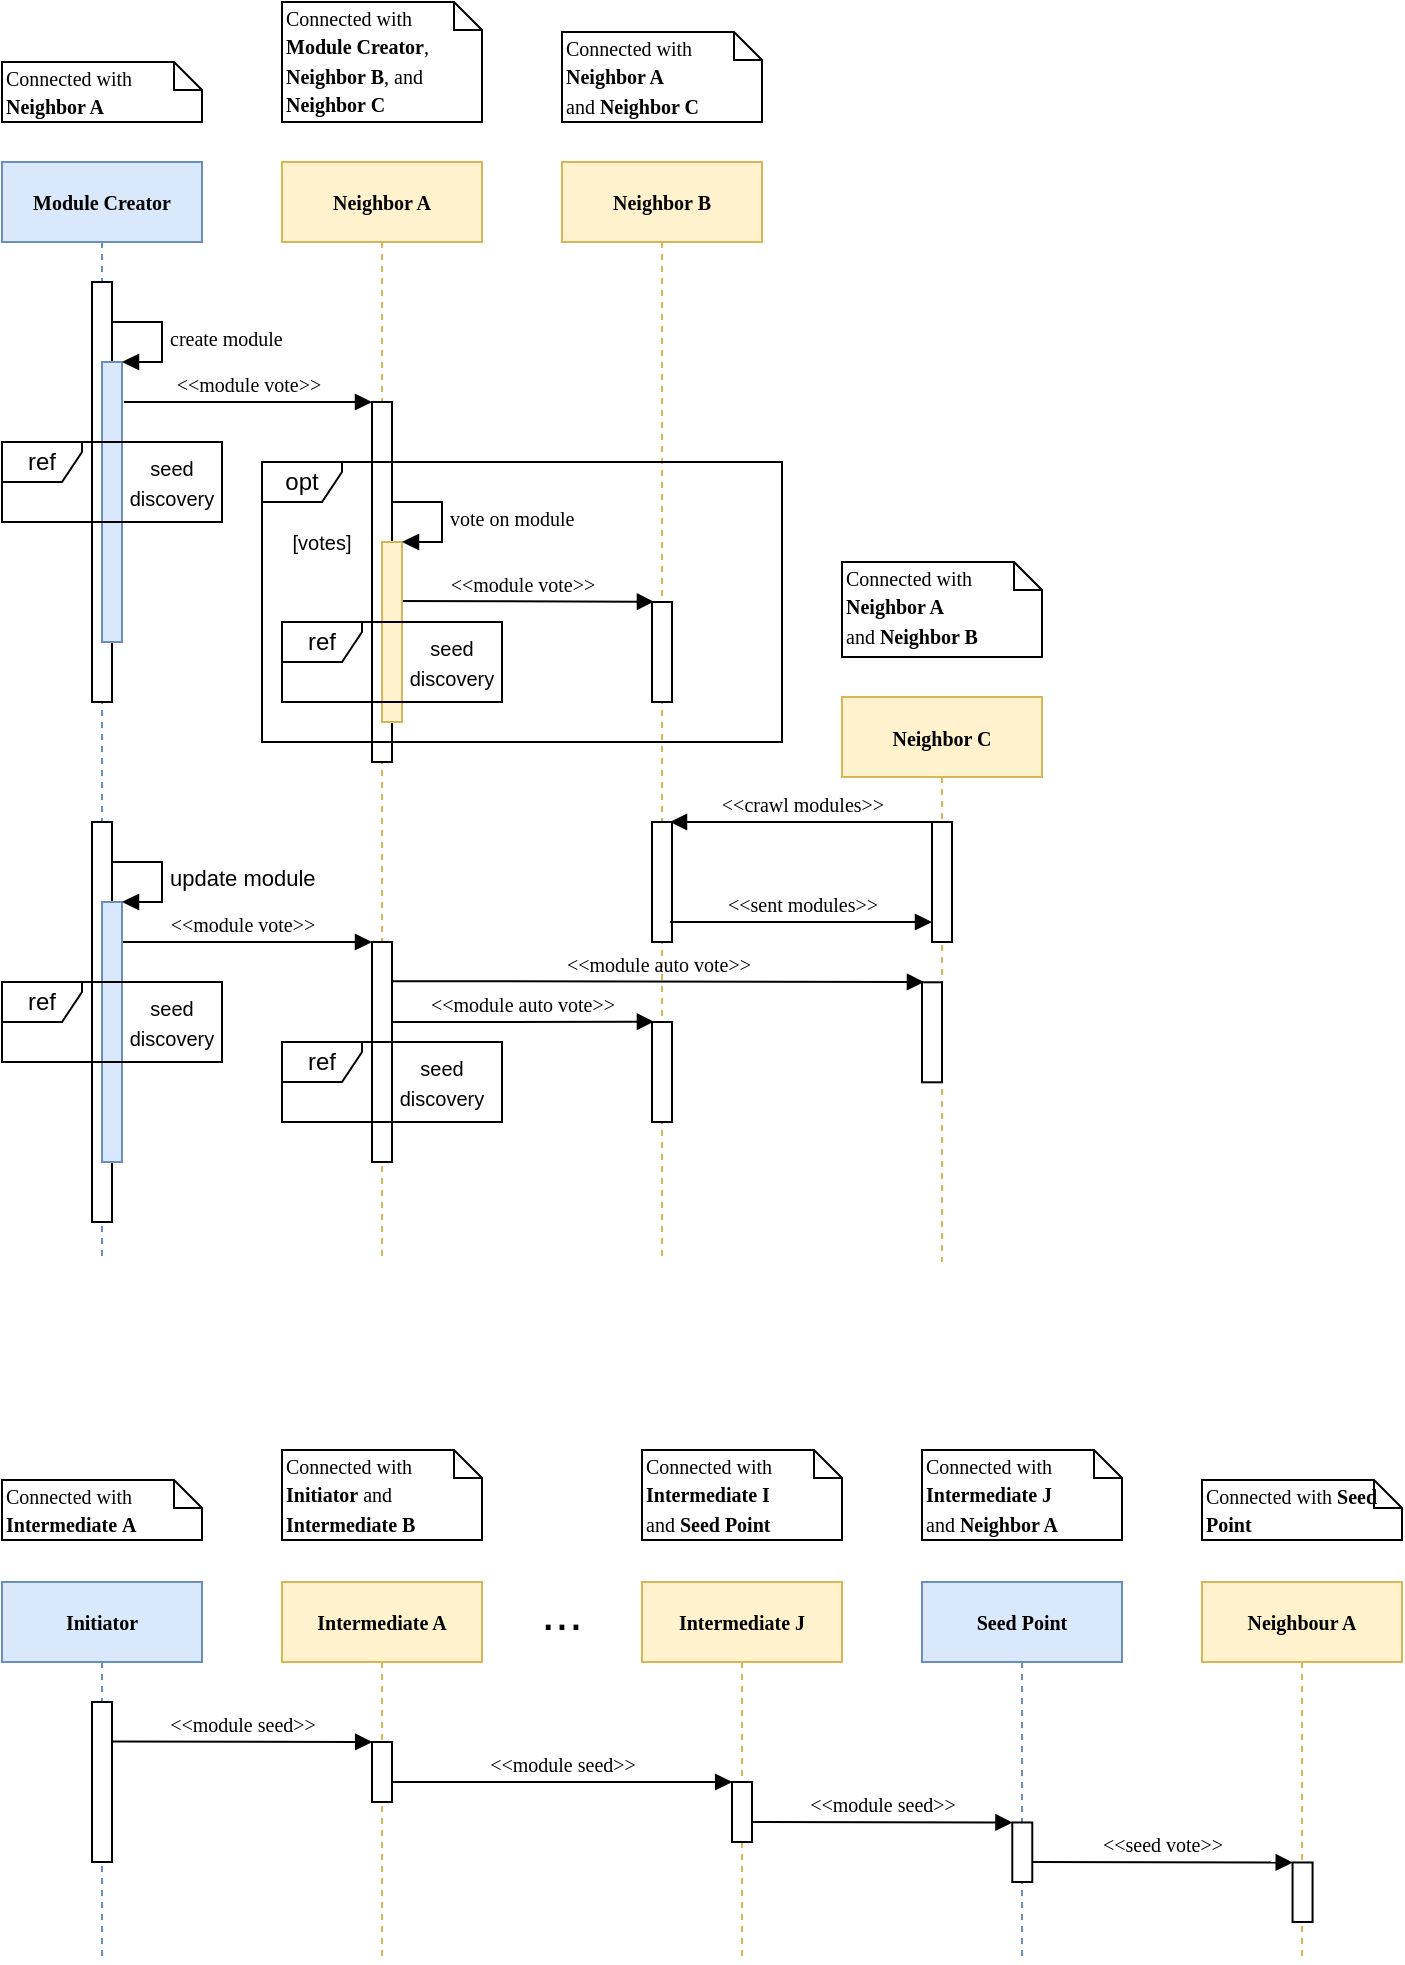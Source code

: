 <mxfile version="12.4.2" type="device" pages="1"><diagram name="Page-1" id="13e1069c-82ec-6db2-03f1-153e76fe0fe0"><mxGraphModel dx="932" dy="617" grid="1" gridSize="10" guides="1" tooltips="1" connect="1" arrows="1" fold="1" page="1" pageScale="1" pageWidth="1169" pageHeight="827" background="#ffffff" math="0" shadow="0"><root><mxCell id="0"/><mxCell id="1" parent="0"/><mxCell id="7baba1c4bc27f4b0-2" value="&lt;b&gt;&lt;font style=&quot;font-size: 10px&quot;&gt;Neighbor A&lt;/font&gt;&lt;/b&gt;" style="shape=umlLifeline;perimeter=lifelinePerimeter;whiteSpace=wrap;html=1;container=1;collapsible=0;recursiveResize=0;outlineConnect=0;rounded=0;shadow=0;comic=0;labelBackgroundColor=none;strokeWidth=1;fontFamily=Verdana;fontSize=12;align=center;fillColor=#fff2cc;strokeColor=#d6b656;" parent="1" vertex="1"><mxGeometry x="240" y="80" width="100" height="550" as="geometry"/></mxCell><mxCell id="7baba1c4bc27f4b0-10" value="" style="html=1;points=[];perimeter=orthogonalPerimeter;rounded=0;shadow=0;comic=0;labelBackgroundColor=none;strokeWidth=1;fontFamily=Verdana;fontSize=12;align=center;" parent="7baba1c4bc27f4b0-2" vertex="1"><mxGeometry x="45" y="120" width="10" height="180" as="geometry"/></mxCell><mxCell id="7baba1c4bc27f4b0-3" value="&lt;b&gt;&lt;font style=&quot;font-size: 10px&quot;&gt;Neighbor B&lt;/font&gt;&lt;/b&gt;" style="shape=umlLifeline;perimeter=lifelinePerimeter;whiteSpace=wrap;html=1;container=1;collapsible=0;recursiveResize=0;outlineConnect=0;rounded=0;shadow=0;comic=0;labelBackgroundColor=none;strokeWidth=1;fontFamily=Verdana;fontSize=12;align=center;fillColor=#fff2cc;strokeColor=#d6b656;" parent="1" vertex="1"><mxGeometry x="380" y="80" width="100" height="550" as="geometry"/></mxCell><mxCell id="7baba1c4bc27f4b0-13" value="" style="html=1;points=[];perimeter=orthogonalPerimeter;rounded=0;shadow=0;comic=0;labelBackgroundColor=none;strokeWidth=1;fontFamily=Verdana;fontSize=12;align=center;" parent="7baba1c4bc27f4b0-3" vertex="1"><mxGeometry x="45" y="220" width="10" height="50" as="geometry"/></mxCell><mxCell id="W-V6X0qJg2OzQIbqIlA1-2" value="" style="html=1;points=[];perimeter=orthogonalPerimeter;rounded=0;shadow=0;comic=0;labelBackgroundColor=none;strokeWidth=1;fontFamily=Verdana;fontSize=12;align=center;" parent="7baba1c4bc27f4b0-3" vertex="1"><mxGeometry x="45" y="330" width="10" height="60" as="geometry"/></mxCell><mxCell id="W-V6X0qJg2OzQIbqIlA1-26" value="" style="html=1;points=[];perimeter=orthogonalPerimeter;rounded=0;shadow=0;comic=0;labelBackgroundColor=none;strokeWidth=1;fontFamily=Verdana;fontSize=12;align=center;" parent="7baba1c4bc27f4b0-3" vertex="1"><mxGeometry x="45" y="430" width="10" height="50" as="geometry"/></mxCell><mxCell id="7baba1c4bc27f4b0-4" value="&lt;b&gt;&lt;font style=&quot;font-size: 10px&quot;&gt;Neighbor C&lt;/font&gt;&lt;/b&gt;" style="shape=umlLifeline;perimeter=lifelinePerimeter;whiteSpace=wrap;html=1;container=1;collapsible=0;recursiveResize=0;outlineConnect=0;rounded=0;shadow=0;comic=0;labelBackgroundColor=none;strokeWidth=1;fontFamily=Verdana;fontSize=12;align=center;fillColor=#fff2cc;strokeColor=#d6b656;" parent="1" vertex="1"><mxGeometry x="520" y="347.5" width="100" height="282.5" as="geometry"/></mxCell><mxCell id="7baba1c4bc27f4b0-22" value="" style="html=1;points=[];perimeter=orthogonalPerimeter;rounded=0;shadow=0;comic=0;labelBackgroundColor=none;strokeWidth=1;fontFamily=Verdana;fontSize=12;align=center;" parent="7baba1c4bc27f4b0-4" vertex="1"><mxGeometry x="45" y="62.5" width="10" height="60" as="geometry"/></mxCell><mxCell id="7baba1c4bc27f4b0-8" value="&lt;b&gt;&lt;font style=&quot;font-size: 10px&quot;&gt;Module Creator&lt;/font&gt;&lt;/b&gt;" style="shape=umlLifeline;perimeter=lifelinePerimeter;whiteSpace=wrap;html=1;container=1;collapsible=0;recursiveResize=0;outlineConnect=0;rounded=0;shadow=0;comic=0;labelBackgroundColor=none;strokeWidth=1;fontFamily=Verdana;fontSize=12;align=center;fillColor=#dae8fc;strokeColor=#6c8ebf;" parent="1" vertex="1"><mxGeometry x="100" y="80" width="100" height="550" as="geometry"/></mxCell><mxCell id="7baba1c4bc27f4b0-9" value="" style="html=1;points=[];perimeter=orthogonalPerimeter;rounded=0;shadow=0;comic=0;labelBackgroundColor=none;strokeWidth=1;fontFamily=Verdana;fontSize=12;align=center;" parent="7baba1c4bc27f4b0-8" vertex="1"><mxGeometry x="45" y="60" width="10" height="210" as="geometry"/></mxCell><mxCell id="W-V6X0qJg2OzQIbqIlA1-43" value="" style="html=1;points=[];perimeter=orthogonalPerimeter;rounded=0;fillColor=#dae8fc;strokeColor=#6c8ebf;" parent="7baba1c4bc27f4b0-8" vertex="1"><mxGeometry x="50" y="100" width="10" height="140" as="geometry"/></mxCell><mxCell id="W-V6X0qJg2OzQIbqIlA1-44" value="&lt;font size=&quot;1&quot; face=&quot;Verdana&quot;&gt;create module&lt;/font&gt;" style="edgeStyle=orthogonalEdgeStyle;html=1;align=left;spacingLeft=2;endArrow=block;rounded=0;entryX=1;entryY=0;" parent="7baba1c4bc27f4b0-8" target="W-V6X0qJg2OzQIbqIlA1-43" edge="1"><mxGeometry relative="1" as="geometry"><mxPoint x="55" y="80" as="sourcePoint"/><Array as="points"><mxPoint x="80" y="80"/></Array></mxGeometry></mxCell><mxCell id="7baba1c4bc27f4b0-11" value="&lt;font style=&quot;font-size: 10px&quot;&gt;&amp;lt;&amp;lt;module vote&amp;gt;&amp;gt;&lt;/font&gt;" style="html=1;verticalAlign=bottom;endArrow=block;entryX=0;entryY=0;labelBackgroundColor=none;fontFamily=Verdana;fontSize=12;" parent="1" target="7baba1c4bc27f4b0-10" edge="1"><mxGeometry relative="1" as="geometry"><mxPoint x="161" y="200" as="sourcePoint"/></mxGeometry></mxCell><mxCell id="7baba1c4bc27f4b0-40" value="&lt;font style=&quot;font-size: 10px&quot;&gt;Connected with &lt;b&gt;Neighbor A&lt;/b&gt;&lt;/font&gt;" style="shape=note;whiteSpace=wrap;html=1;size=14;verticalAlign=top;align=left;spacingTop=-6;rounded=0;shadow=0;comic=0;labelBackgroundColor=none;strokeWidth=1;fontFamily=Verdana;fontSize=12" parent="1" vertex="1"><mxGeometry x="100" y="30" width="100" height="30" as="geometry"/></mxCell><mxCell id="7baba1c4bc27f4b0-41" value="&lt;font style=&quot;font-size: 10px&quot;&gt;Connected with&lt;br&gt;&lt;b&gt;Module Creator&lt;/b&gt;,&lt;br&gt;&lt;b&gt;Neighbor B&lt;/b&gt;, and&lt;br&gt;&lt;b&gt;Neighbor C&lt;/b&gt;&lt;br&gt;&lt;/font&gt;" style="shape=note;whiteSpace=wrap;html=1;size=14;verticalAlign=top;align=left;spacingTop=-6;rounded=0;shadow=0;comic=0;labelBackgroundColor=none;strokeWidth=1;fontFamily=Verdana;fontSize=12" parent="1" vertex="1"><mxGeometry x="240" width="100" height="60" as="geometry"/></mxCell><mxCell id="7baba1c4bc27f4b0-42" value="&lt;font style=&quot;font-size: 10px&quot;&gt;Connected with &lt;b&gt;Neighbor A&lt;br&gt;&lt;/b&gt;and &lt;b&gt;Neighbor C&lt;/b&gt;&lt;/font&gt;" style="shape=note;whiteSpace=wrap;html=1;size=14;verticalAlign=top;align=left;spacingTop=-6;rounded=0;shadow=0;comic=0;labelBackgroundColor=none;strokeWidth=1;fontFamily=Verdana;fontSize=12" parent="1" vertex="1"><mxGeometry x="380" y="15" width="100" height="45" as="geometry"/></mxCell><mxCell id="7baba1c4bc27f4b0-43" value="&lt;font style=&quot;font-size: 10px&quot;&gt;Connected with &lt;b&gt;Neighbor A&lt;/b&gt;&amp;nbsp;&lt;br&gt;and&amp;nbsp;&lt;b&gt;Neighbor B&lt;/b&gt;&lt;/font&gt;" style="shape=note;whiteSpace=wrap;html=1;size=14;verticalAlign=top;align=left;spacingTop=-6;rounded=0;shadow=0;comic=0;labelBackgroundColor=none;strokeWidth=1;fontFamily=Verdana;fontSize=12" parent="1" vertex="1"><mxGeometry x="520" y="280" width="100" height="47.5" as="geometry"/></mxCell><mxCell id="W-V6X0qJg2OzQIbqIlA1-3" value="&lt;font style=&quot;font-size: 10px&quot;&gt;&amp;lt;&amp;lt;crawl modules&amp;gt;&amp;gt;&lt;/font&gt;" style="html=1;verticalAlign=bottom;endArrow=none;labelBackgroundColor=none;fontFamily=Verdana;fontSize=12;elbow=horizontal;exitX=0.9;exitY=0;exitDx=0;exitDy=0;exitPerimeter=0;entryX=0;entryY=0;entryDx=0;entryDy=0;entryPerimeter=0;startArrow=block;startFill=1;endFill=0;" parent="1" source="W-V6X0qJg2OzQIbqIlA1-2" target="7baba1c4bc27f4b0-22" edge="1"><mxGeometry relative="1" as="geometry"><mxPoint x="690" y="440" as="sourcePoint"/><mxPoint x="560" y="410" as="targetPoint"/></mxGeometry></mxCell><mxCell id="W-V6X0qJg2OzQIbqIlA1-4" value="&lt;font style=&quot;font-size: 10px&quot;&gt;&amp;lt;&amp;lt;sent modules&amp;gt;&amp;gt;&lt;/font&gt;" style="html=1;verticalAlign=bottom;endArrow=block;labelBackgroundColor=none;fontFamily=Verdana;fontSize=12;elbow=vertical;startArrow=none;startFill=0;endFill=1;" parent="1" edge="1"><mxGeometry relative="1" as="geometry"><mxPoint x="434" y="460" as="sourcePoint"/><mxPoint x="565" y="460" as="targetPoint"/></mxGeometry></mxCell><mxCell id="W-V6X0qJg2OzQIbqIlA1-6" value="&lt;font style=&quot;font-size: 10px&quot;&gt;[votes]&lt;/font&gt;" style="text;html=1;strokeColor=none;fillColor=none;align=center;verticalAlign=middle;whiteSpace=wrap;rounded=0;" parent="1" vertex="1"><mxGeometry x="240" y="260" width="40" height="20" as="geometry"/></mxCell><mxCell id="W-V6X0qJg2OzQIbqIlA1-7" value="&lt;font style=&quot;font-size: 10px&quot;&gt;&amp;lt;&amp;lt;module vote&amp;gt;&amp;gt;&lt;/font&gt;" style="html=1;verticalAlign=bottom;endArrow=block;entryX=0.097;entryY=-0.003;labelBackgroundColor=none;fontFamily=Verdana;fontSize=12;exitX=0.924;exitY=0.553;exitDx=0;exitDy=0;exitPerimeter=0;entryDx=0;entryDy=0;entryPerimeter=0;" parent="1" source="7baba1c4bc27f4b0-10" target="7baba1c4bc27f4b0-13" edge="1"><mxGeometry relative="1" as="geometry"><mxPoint x="320" y="330.0" as="sourcePoint"/><mxPoint x="450" y="330.0" as="targetPoint"/></mxGeometry></mxCell><mxCell id="W-V6X0qJg2OzQIbqIlA1-10" value="ref" style="shape=umlFrame;whiteSpace=wrap;html=1;rounded=0;width=40;height=20;" parent="1" vertex="1"><mxGeometry x="100" y="220" width="110" height="40" as="geometry"/></mxCell><mxCell id="W-V6X0qJg2OzQIbqIlA1-12" value="&lt;span style=&quot;font-size: 10px&quot;&gt;seed discovery&lt;/span&gt;" style="text;html=1;strokeColor=none;fillColor=none;align=center;verticalAlign=middle;whiteSpace=wrap;rounded=0;" parent="1" vertex="1"><mxGeometry x="160" y="230" width="50" height="20" as="geometry"/></mxCell><mxCell id="W-V6X0qJg2OzQIbqIlA1-25" value="" style="html=1;points=[];perimeter=orthogonalPerimeter;rounded=0;shadow=0;comic=0;labelBackgroundColor=none;strokeWidth=1;fontFamily=Verdana;fontSize=12;align=center;" parent="1" vertex="1"><mxGeometry x="285" y="470" width="10" height="110" as="geometry"/></mxCell><mxCell id="W-V6X0qJg2OzQIbqIlA1-27" value="" style="html=1;points=[];perimeter=orthogonalPerimeter;rounded=0;shadow=0;comic=0;labelBackgroundColor=none;strokeWidth=1;fontFamily=Verdana;fontSize=12;align=center;" parent="1" vertex="1"><mxGeometry x="145" y="410" width="10" height="200" as="geometry"/></mxCell><mxCell id="W-V6X0qJg2OzQIbqIlA1-28" value="&lt;font style=&quot;font-size: 10px&quot;&gt;&amp;lt;&amp;lt;module vote&amp;gt;&amp;gt;&lt;/font&gt;" style="html=1;verticalAlign=bottom;endArrow=block;entryX=0;entryY=0;labelBackgroundColor=none;fontFamily=Verdana;fontSize=12;" parent="1" source="W-V6X0qJg2OzQIbqIlA1-27" target="W-V6X0qJg2OzQIbqIlA1-25" edge="1"><mxGeometry relative="1" as="geometry"><mxPoint x="220" y="480" as="sourcePoint"/></mxGeometry></mxCell><mxCell id="W-V6X0qJg2OzQIbqIlA1-30" value="&lt;font style=&quot;font-size: 10px&quot;&gt;&amp;lt;&amp;lt;module auto vote&amp;gt;&amp;gt;&lt;/font&gt;" style="html=1;verticalAlign=bottom;endArrow=block;entryX=0.097;entryY=-0.003;labelBackgroundColor=none;fontFamily=Verdana;fontSize=12;entryDx=0;entryDy=0;entryPerimeter=0;exitX=1;exitY=0.364;exitDx=0;exitDy=0;exitPerimeter=0;" parent="1" source="W-V6X0qJg2OzQIbqIlA1-25" target="W-V6X0qJg2OzQIbqIlA1-26" edge="1"><mxGeometry relative="1" as="geometry"><mxPoint x="320" y="510" as="sourcePoint"/><mxPoint x="450" y="600.0" as="targetPoint"/></mxGeometry></mxCell><mxCell id="W-V6X0qJg2OzQIbqIlA1-32" value="ref" style="shape=umlFrame;whiteSpace=wrap;html=1;rounded=0;width=40;height=20;" parent="1" vertex="1"><mxGeometry x="240" y="520" width="110" height="40" as="geometry"/></mxCell><mxCell id="W-V6X0qJg2OzQIbqIlA1-34" value="&lt;span style=&quot;font-size: 10px&quot;&gt;seed discovery&lt;/span&gt;" style="text;html=1;strokeColor=none;fillColor=none;align=center;verticalAlign=middle;whiteSpace=wrap;rounded=0;" parent="1" vertex="1"><mxGeometry x="300" y="530" width="40" height="20" as="geometry"/></mxCell><mxCell id="W-V6X0qJg2OzQIbqIlA1-45" value="" style="html=1;points=[];perimeter=orthogonalPerimeter;rounded=0;fillColor=#fff2cc;strokeColor=#d6b656;" parent="1" vertex="1"><mxGeometry x="290" y="270" width="10" height="90" as="geometry"/></mxCell><mxCell id="W-V6X0qJg2OzQIbqIlA1-46" value="&lt;font face=&quot;Verdana&quot; style=&quot;font-size: 10px&quot;&gt;vote on module&lt;/font&gt;" style="edgeStyle=orthogonalEdgeStyle;html=1;align=left;spacingLeft=2;endArrow=block;rounded=0;entryX=1;entryY=0;" parent="1" target="W-V6X0qJg2OzQIbqIlA1-45" edge="1"><mxGeometry relative="1" as="geometry"><mxPoint x="295" y="250" as="sourcePoint"/><Array as="points"><mxPoint x="320" y="250"/></Array></mxGeometry></mxCell><mxCell id="W-V6X0qJg2OzQIbqIlA1-11" value="ref" style="shape=umlFrame;whiteSpace=wrap;html=1;rounded=0;width=40;height=20;" parent="1" vertex="1"><mxGeometry x="240" y="310" width="110" height="40" as="geometry"/></mxCell><mxCell id="W-V6X0qJg2OzQIbqIlA1-13" value="&lt;span style=&quot;font-size: 10px&quot;&gt;seed discovery&lt;/span&gt;" style="text;html=1;strokeColor=none;fillColor=none;align=center;verticalAlign=middle;whiteSpace=wrap;rounded=0;" parent="1" vertex="1"><mxGeometry x="300" y="320" width="50" height="20" as="geometry"/></mxCell><mxCell id="W-V6X0qJg2OzQIbqIlA1-54" value="" style="html=1;points=[];perimeter=orthogonalPerimeter;rounded=0;fillColor=#dae8fc;strokeColor=#6c8ebf;" parent="1" vertex="1"><mxGeometry x="150" y="450" width="10" height="130" as="geometry"/></mxCell><mxCell id="W-V6X0qJg2OzQIbqIlA1-55" value="update module" style="edgeStyle=orthogonalEdgeStyle;html=1;align=left;spacingLeft=2;endArrow=block;rounded=0;entryX=1;entryY=0;" parent="1" target="W-V6X0qJg2OzQIbqIlA1-54" edge="1"><mxGeometry relative="1" as="geometry"><mxPoint x="155" y="430" as="sourcePoint"/><Array as="points"><mxPoint x="180" y="430"/></Array></mxGeometry></mxCell><mxCell id="W-V6X0qJg2OzQIbqIlA1-31" value="ref" style="shape=umlFrame;whiteSpace=wrap;html=1;rounded=0;width=40;height=20;" parent="1" vertex="1"><mxGeometry x="100" y="490" width="110" height="40" as="geometry"/></mxCell><mxCell id="W-V6X0qJg2OzQIbqIlA1-33" value="&lt;span style=&quot;font-size: 10px&quot;&gt;seed discovery&lt;/span&gt;" style="text;html=1;strokeColor=none;fillColor=none;align=center;verticalAlign=middle;whiteSpace=wrap;rounded=0;" parent="1" vertex="1"><mxGeometry x="160" y="500" width="50" height="20" as="geometry"/></mxCell><mxCell id="W-V6X0qJg2OzQIbqIlA1-58" value="" style="html=1;points=[];perimeter=orthogonalPerimeter;rounded=0;shadow=0;comic=0;labelBackgroundColor=none;strokeWidth=1;fontFamily=Verdana;fontSize=12;align=center;" parent="1" vertex="1"><mxGeometry x="560" y="490.15" width="10" height="50" as="geometry"/></mxCell><mxCell id="W-V6X0qJg2OzQIbqIlA1-59" value="&lt;font style=&quot;font-size: 10px&quot;&gt;&amp;lt;&amp;lt;module auto vote&amp;gt;&amp;gt;&lt;/font&gt;" style="html=1;verticalAlign=bottom;endArrow=block;entryX=0.097;entryY=-0.003;labelBackgroundColor=none;fontFamily=Verdana;fontSize=12;entryDx=0;entryDy=0;entryPerimeter=0;exitX=1.017;exitY=0.178;exitDx=0;exitDy=0;exitPerimeter=0;" parent="1" source="W-V6X0qJg2OzQIbqIlA1-25" target="W-V6X0qJg2OzQIbqIlA1-58" edge="1"><mxGeometry relative="1" as="geometry"><mxPoint x="310" y="490" as="sourcePoint"/><mxPoint x="585" y="580.15" as="targetPoint"/></mxGeometry></mxCell><mxCell id="W-V6X0qJg2OzQIbqIlA1-61" value="&lt;font style=&quot;font-size: 10px&quot; face=&quot;Verdana&quot;&gt;&lt;b&gt;Initiator&lt;/b&gt;&lt;/font&gt;" style="shape=umlLifeline;perimeter=lifelinePerimeter;whiteSpace=wrap;html=1;container=1;collapsible=0;recursiveResize=0;outlineConnect=0;rounded=0;fillColor=#dae8fc;strokeColor=#6c8ebf;" parent="1" vertex="1"><mxGeometry x="100" y="790" width="100" height="190" as="geometry"/></mxCell><mxCell id="W-V6X0qJg2OzQIbqIlA1-70" value="" style="html=1;points=[];perimeter=orthogonalPerimeter;rounded=0;" parent="W-V6X0qJg2OzQIbqIlA1-61" vertex="1"><mxGeometry x="45" y="60" width="10" height="80" as="geometry"/></mxCell><mxCell id="W-V6X0qJg2OzQIbqIlA1-62" value="&lt;b&gt;&lt;font style=&quot;font-size: 10px&quot; face=&quot;Verdana&quot;&gt;Intermediate A&lt;/font&gt;&lt;/b&gt;" style="shape=umlLifeline;perimeter=lifelinePerimeter;whiteSpace=wrap;html=1;container=1;collapsible=0;recursiveResize=0;outlineConnect=0;rounded=0;fillColor=#fff2cc;strokeColor=#d6b656;" parent="1" vertex="1"><mxGeometry x="240" y="790" width="100" height="190" as="geometry"/></mxCell><mxCell id="W-V6X0qJg2OzQIbqIlA1-71" value="" style="html=1;points=[];perimeter=orthogonalPerimeter;rounded=0;" parent="W-V6X0qJg2OzQIbqIlA1-62" vertex="1"><mxGeometry x="45" y="80" width="10" height="30" as="geometry"/></mxCell><mxCell id="W-V6X0qJg2OzQIbqIlA1-63" value="&lt;b&gt;&lt;font style=&quot;font-size: 10px&quot; face=&quot;Verdana&quot;&gt;Intermediate J&lt;/font&gt;&lt;/b&gt;" style="shape=umlLifeline;perimeter=lifelinePerimeter;whiteSpace=wrap;html=1;container=1;collapsible=0;recursiveResize=0;outlineConnect=0;rounded=0;fillColor=#fff2cc;strokeColor=#d6b656;" parent="1" vertex="1"><mxGeometry x="420" y="790" width="100" height="190" as="geometry"/></mxCell><mxCell id="W-V6X0qJg2OzQIbqIlA1-73" value="" style="html=1;points=[];perimeter=orthogonalPerimeter;rounded=0;" parent="W-V6X0qJg2OzQIbqIlA1-63" vertex="1"><mxGeometry x="45" y="100" width="10" height="30" as="geometry"/></mxCell><mxCell id="W-V6X0qJg2OzQIbqIlA1-64" value="&lt;font style=&quot;font-size: 10px&quot; face=&quot;Verdana&quot;&gt;&lt;b&gt;Seed Point&lt;/b&gt;&lt;/font&gt;" style="shape=umlLifeline;perimeter=lifelinePerimeter;whiteSpace=wrap;html=1;container=1;collapsible=0;recursiveResize=0;outlineConnect=0;rounded=0;fillColor=#dae8fc;strokeColor=#6c8ebf;" parent="1" vertex="1"><mxGeometry x="560" y="790" width="100" height="190" as="geometry"/></mxCell><mxCell id="W-V6X0qJg2OzQIbqIlA1-77" value="" style="html=1;points=[];perimeter=orthogonalPerimeter;rounded=0;" parent="W-V6X0qJg2OzQIbqIlA1-64" vertex="1"><mxGeometry x="45.14" y="120.24" width="10" height="29.76" as="geometry"/></mxCell><mxCell id="W-V6X0qJg2OzQIbqIlA1-78" value="&lt;font style=&quot;font-size: 10px&quot; face=&quot;Verdana&quot;&gt;&amp;lt;&amp;lt;module seed&amp;gt;&amp;gt;&lt;/font&gt;" style="html=1;verticalAlign=bottom;endArrow=block;entryX=0.009;entryY=0;entryDx=0;entryDy=0;entryPerimeter=0;exitX=0.986;exitY=0.247;exitDx=0;exitDy=0;exitPerimeter=0;" parent="W-V6X0qJg2OzQIbqIlA1-64" target="W-V6X0qJg2OzQIbqIlA1-77" edge="1"><mxGeometry width="80" relative="1" as="geometry"><mxPoint x="-85.0" y="120" as="sourcePoint"/><mxPoint x="10.14" y="120.24" as="targetPoint"/></mxGeometry></mxCell><mxCell id="W-V6X0qJg2OzQIbqIlA1-65" value="&lt;font style=&quot;font-size: 10px&quot; face=&quot;Verdana&quot;&gt;&lt;b&gt;Neighbour A&lt;/b&gt;&lt;/font&gt;" style="shape=umlLifeline;perimeter=lifelinePerimeter;whiteSpace=wrap;html=1;container=1;collapsible=0;recursiveResize=0;outlineConnect=0;rounded=0;fillColor=#fff2cc;strokeColor=#d6b656;" parent="1" vertex="1"><mxGeometry x="700" y="790" width="100" height="190" as="geometry"/></mxCell><mxCell id="W-V6X0qJg2OzQIbqIlA1-79" value="" style="html=1;points=[];perimeter=orthogonalPerimeter;rounded=0;" parent="W-V6X0qJg2OzQIbqIlA1-65" vertex="1"><mxGeometry x="45.28" y="140.24" width="10" height="29.76" as="geometry"/></mxCell><mxCell id="W-V6X0qJg2OzQIbqIlA1-80" value="&lt;font style=&quot;font-size: 10px&quot; face=&quot;Verdana&quot;&gt;&amp;lt;&amp;lt;seed vote&amp;gt;&amp;gt;&lt;/font&gt;" style="html=1;verticalAlign=bottom;endArrow=block;entryX=0.009;entryY=0;entryDx=0;entryDy=0;entryPerimeter=0;exitX=0.986;exitY=0.247;exitDx=0;exitDy=0;exitPerimeter=0;" parent="W-V6X0qJg2OzQIbqIlA1-65" target="W-V6X0qJg2OzQIbqIlA1-79" edge="1"><mxGeometry width="80" relative="1" as="geometry"><mxPoint x="-84.86" y="140" as="sourcePoint"/><mxPoint x="-549.72" y="-649.76" as="targetPoint"/></mxGeometry></mxCell><mxCell id="W-V6X0qJg2OzQIbqIlA1-67" value="&lt;font style=&quot;font-size: 25px&quot;&gt;...&lt;/font&gt;" style="text;html=1;strokeColor=none;fillColor=none;align=center;verticalAlign=middle;whiteSpace=wrap;rounded=0;" parent="1" vertex="1"><mxGeometry x="360" y="790" width="40" height="27" as="geometry"/></mxCell><mxCell id="W-V6X0qJg2OzQIbqIlA1-72" value="&lt;font style=&quot;font-size: 10px&quot; face=&quot;Verdana&quot;&gt;&amp;lt;&amp;lt;module seed&amp;gt;&amp;gt;&lt;/font&gt;" style="html=1;verticalAlign=bottom;endArrow=block;entryX=0.009;entryY=0;entryDx=0;entryDy=0;entryPerimeter=0;exitX=0.986;exitY=0.247;exitDx=0;exitDy=0;exitPerimeter=0;" parent="1" source="W-V6X0qJg2OzQIbqIlA1-70" target="W-V6X0qJg2OzQIbqIlA1-71" edge="1"><mxGeometry width="80" relative="1" as="geometry"><mxPoint x="170" y="870" as="sourcePoint"/><mxPoint x="250" y="870" as="targetPoint"/></mxGeometry></mxCell><mxCell id="W-V6X0qJg2OzQIbqIlA1-5" value="opt" style="shape=umlFrame;whiteSpace=wrap;html=1;rounded=0;width=40;height=20;" parent="1" vertex="1"><mxGeometry x="230" y="230" width="260" height="140" as="geometry"/></mxCell><mxCell id="W-V6X0qJg2OzQIbqIlA1-74" value="&lt;font style=&quot;font-size: 10px&quot; face=&quot;Verdana&quot;&gt;&amp;lt;&amp;lt;module seed&amp;gt;&amp;gt;&lt;/font&gt;" style="html=1;verticalAlign=bottom;endArrow=block;entryX=0.009;entryY=0;entryDx=0;entryDy=0;entryPerimeter=0;exitX=1;exitY=0.667;exitDx=0;exitDy=0;exitPerimeter=0;" parent="1" source="W-V6X0qJg2OzQIbqIlA1-71" target="W-V6X0qJg2OzQIbqIlA1-73" edge="1"><mxGeometry width="80" relative="1" as="geometry"><mxPoint x="295" y="910" as="sourcePoint"/><mxPoint x="390.14" y="910.24" as="targetPoint"/></mxGeometry></mxCell><mxCell id="W-V6X0qJg2OzQIbqIlA1-85" value="&lt;font style=&quot;font-size: 10px&quot;&gt;Connected with &lt;b&gt;Intermediate&amp;nbsp;A&lt;/b&gt;&lt;/font&gt;" style="shape=note;whiteSpace=wrap;html=1;size=14;verticalAlign=top;align=left;spacingTop=-6;rounded=0;shadow=0;comic=0;labelBackgroundColor=none;strokeWidth=1;fontFamily=Verdana;fontSize=12" parent="1" vertex="1"><mxGeometry x="100" y="739" width="100" height="30" as="geometry"/></mxCell><mxCell id="W-V6X0qJg2OzQIbqIlA1-87" value="&lt;font style=&quot;font-size: 10px&quot;&gt;Connected with &lt;b&gt;Initiator&amp;nbsp;&lt;/b&gt;and &lt;b&gt;Intermediate&amp;nbsp;B&lt;/b&gt;&lt;/font&gt;" style="shape=note;whiteSpace=wrap;html=1;size=14;verticalAlign=top;align=left;spacingTop=-6;rounded=0;shadow=0;comic=0;labelBackgroundColor=none;strokeWidth=1;fontFamily=Verdana;fontSize=12" parent="1" vertex="1"><mxGeometry x="240" y="724" width="100" height="45" as="geometry"/></mxCell><mxCell id="W-V6X0qJg2OzQIbqIlA1-88" value="&lt;font style=&quot;font-size: 10px&quot;&gt;Connected with &lt;b&gt;Intermediate I&amp;nbsp;&lt;br&gt;&lt;/b&gt;and&amp;nbsp;&lt;b&gt;Seed Point&lt;/b&gt;&lt;/font&gt;" style="shape=note;whiteSpace=wrap;html=1;size=14;verticalAlign=top;align=left;spacingTop=-6;rounded=0;shadow=0;comic=0;labelBackgroundColor=none;strokeWidth=1;fontFamily=Verdana;fontSize=12" parent="1" vertex="1"><mxGeometry x="420" y="724" width="100" height="45" as="geometry"/></mxCell><mxCell id="W-V6X0qJg2OzQIbqIlA1-89" value="&lt;font style=&quot;font-size: 10px&quot;&gt;Connected with &lt;b&gt;Intermediate J&amp;nbsp;&lt;br&gt;&lt;/b&gt;and &lt;b&gt;Neighbor A&lt;/b&gt;&lt;/font&gt;" style="shape=note;whiteSpace=wrap;html=1;size=14;verticalAlign=top;align=left;spacingTop=-6;rounded=0;shadow=0;comic=0;labelBackgroundColor=none;strokeWidth=1;fontFamily=Verdana;fontSize=12" parent="1" vertex="1"><mxGeometry x="560" y="724" width="100" height="45" as="geometry"/></mxCell><mxCell id="W-V6X0qJg2OzQIbqIlA1-90" value="&lt;font style=&quot;font-size: 10px&quot;&gt;Connected with &lt;b&gt;Seed Point&lt;/b&gt;&lt;/font&gt;" style="shape=note;whiteSpace=wrap;html=1;size=14;verticalAlign=top;align=left;spacingTop=-6;rounded=0;shadow=0;comic=0;labelBackgroundColor=none;strokeWidth=1;fontFamily=Verdana;fontSize=12" parent="1" vertex="1"><mxGeometry x="700" y="739" width="100" height="30" as="geometry"/></mxCell></root></mxGraphModel></diagram></mxfile>